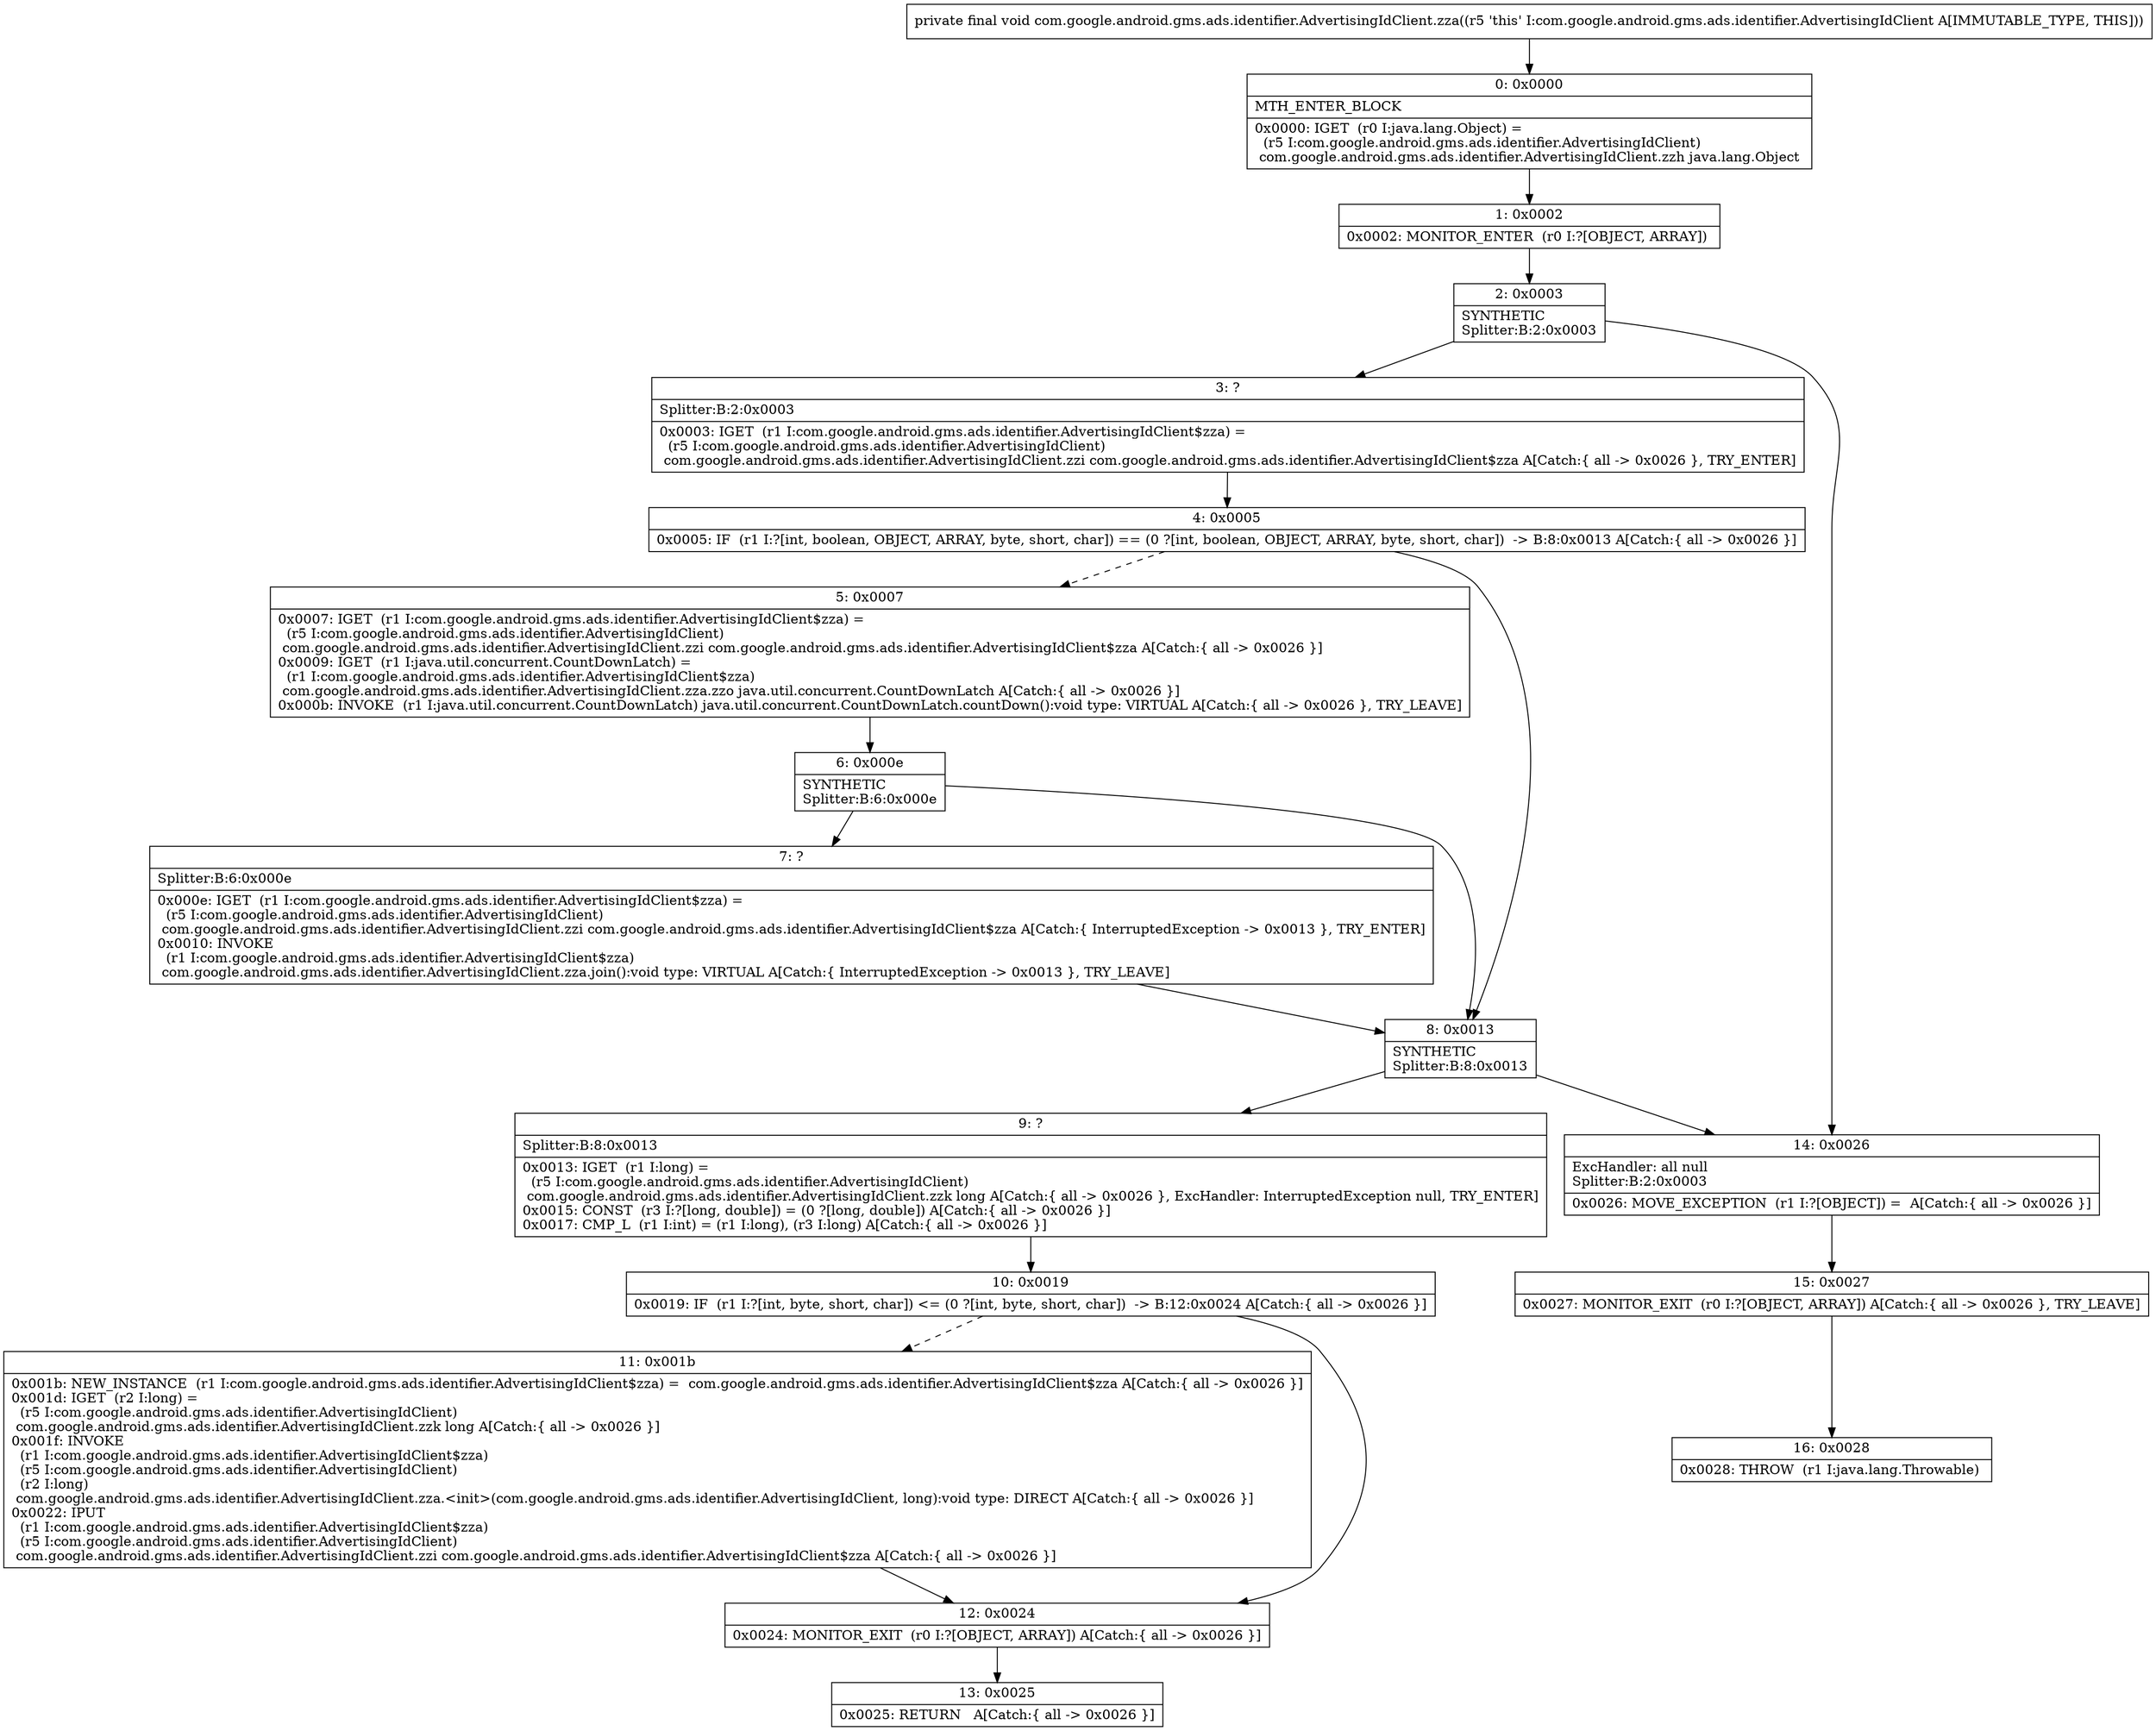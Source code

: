 digraph "CFG forcom.google.android.gms.ads.identifier.AdvertisingIdClient.zza()V" {
Node_0 [shape=record,label="{0\:\ 0x0000|MTH_ENTER_BLOCK\l|0x0000: IGET  (r0 I:java.lang.Object) = \l  (r5 I:com.google.android.gms.ads.identifier.AdvertisingIdClient)\l com.google.android.gms.ads.identifier.AdvertisingIdClient.zzh java.lang.Object \l}"];
Node_1 [shape=record,label="{1\:\ 0x0002|0x0002: MONITOR_ENTER  (r0 I:?[OBJECT, ARRAY]) \l}"];
Node_2 [shape=record,label="{2\:\ 0x0003|SYNTHETIC\lSplitter:B:2:0x0003\l}"];
Node_3 [shape=record,label="{3\:\ ?|Splitter:B:2:0x0003\l|0x0003: IGET  (r1 I:com.google.android.gms.ads.identifier.AdvertisingIdClient$zza) = \l  (r5 I:com.google.android.gms.ads.identifier.AdvertisingIdClient)\l com.google.android.gms.ads.identifier.AdvertisingIdClient.zzi com.google.android.gms.ads.identifier.AdvertisingIdClient$zza A[Catch:\{ all \-\> 0x0026 \}, TRY_ENTER]\l}"];
Node_4 [shape=record,label="{4\:\ 0x0005|0x0005: IF  (r1 I:?[int, boolean, OBJECT, ARRAY, byte, short, char]) == (0 ?[int, boolean, OBJECT, ARRAY, byte, short, char])  \-\> B:8:0x0013 A[Catch:\{ all \-\> 0x0026 \}]\l}"];
Node_5 [shape=record,label="{5\:\ 0x0007|0x0007: IGET  (r1 I:com.google.android.gms.ads.identifier.AdvertisingIdClient$zza) = \l  (r5 I:com.google.android.gms.ads.identifier.AdvertisingIdClient)\l com.google.android.gms.ads.identifier.AdvertisingIdClient.zzi com.google.android.gms.ads.identifier.AdvertisingIdClient$zza A[Catch:\{ all \-\> 0x0026 \}]\l0x0009: IGET  (r1 I:java.util.concurrent.CountDownLatch) = \l  (r1 I:com.google.android.gms.ads.identifier.AdvertisingIdClient$zza)\l com.google.android.gms.ads.identifier.AdvertisingIdClient.zza.zzo java.util.concurrent.CountDownLatch A[Catch:\{ all \-\> 0x0026 \}]\l0x000b: INVOKE  (r1 I:java.util.concurrent.CountDownLatch) java.util.concurrent.CountDownLatch.countDown():void type: VIRTUAL A[Catch:\{ all \-\> 0x0026 \}, TRY_LEAVE]\l}"];
Node_6 [shape=record,label="{6\:\ 0x000e|SYNTHETIC\lSplitter:B:6:0x000e\l}"];
Node_7 [shape=record,label="{7\:\ ?|Splitter:B:6:0x000e\l|0x000e: IGET  (r1 I:com.google.android.gms.ads.identifier.AdvertisingIdClient$zza) = \l  (r5 I:com.google.android.gms.ads.identifier.AdvertisingIdClient)\l com.google.android.gms.ads.identifier.AdvertisingIdClient.zzi com.google.android.gms.ads.identifier.AdvertisingIdClient$zza A[Catch:\{ InterruptedException \-\> 0x0013 \}, TRY_ENTER]\l0x0010: INVOKE  \l  (r1 I:com.google.android.gms.ads.identifier.AdvertisingIdClient$zza)\l com.google.android.gms.ads.identifier.AdvertisingIdClient.zza.join():void type: VIRTUAL A[Catch:\{ InterruptedException \-\> 0x0013 \}, TRY_LEAVE]\l}"];
Node_8 [shape=record,label="{8\:\ 0x0013|SYNTHETIC\lSplitter:B:8:0x0013\l}"];
Node_9 [shape=record,label="{9\:\ ?|Splitter:B:8:0x0013\l|0x0013: IGET  (r1 I:long) = \l  (r5 I:com.google.android.gms.ads.identifier.AdvertisingIdClient)\l com.google.android.gms.ads.identifier.AdvertisingIdClient.zzk long A[Catch:\{ all \-\> 0x0026 \}, ExcHandler: InterruptedException null, TRY_ENTER]\l0x0015: CONST  (r3 I:?[long, double]) = (0 ?[long, double]) A[Catch:\{ all \-\> 0x0026 \}]\l0x0017: CMP_L  (r1 I:int) = (r1 I:long), (r3 I:long) A[Catch:\{ all \-\> 0x0026 \}]\l}"];
Node_10 [shape=record,label="{10\:\ 0x0019|0x0019: IF  (r1 I:?[int, byte, short, char]) \<= (0 ?[int, byte, short, char])  \-\> B:12:0x0024 A[Catch:\{ all \-\> 0x0026 \}]\l}"];
Node_11 [shape=record,label="{11\:\ 0x001b|0x001b: NEW_INSTANCE  (r1 I:com.google.android.gms.ads.identifier.AdvertisingIdClient$zza) =  com.google.android.gms.ads.identifier.AdvertisingIdClient$zza A[Catch:\{ all \-\> 0x0026 \}]\l0x001d: IGET  (r2 I:long) = \l  (r5 I:com.google.android.gms.ads.identifier.AdvertisingIdClient)\l com.google.android.gms.ads.identifier.AdvertisingIdClient.zzk long A[Catch:\{ all \-\> 0x0026 \}]\l0x001f: INVOKE  \l  (r1 I:com.google.android.gms.ads.identifier.AdvertisingIdClient$zza)\l  (r5 I:com.google.android.gms.ads.identifier.AdvertisingIdClient)\l  (r2 I:long)\l com.google.android.gms.ads.identifier.AdvertisingIdClient.zza.\<init\>(com.google.android.gms.ads.identifier.AdvertisingIdClient, long):void type: DIRECT A[Catch:\{ all \-\> 0x0026 \}]\l0x0022: IPUT  \l  (r1 I:com.google.android.gms.ads.identifier.AdvertisingIdClient$zza)\l  (r5 I:com.google.android.gms.ads.identifier.AdvertisingIdClient)\l com.google.android.gms.ads.identifier.AdvertisingIdClient.zzi com.google.android.gms.ads.identifier.AdvertisingIdClient$zza A[Catch:\{ all \-\> 0x0026 \}]\l}"];
Node_12 [shape=record,label="{12\:\ 0x0024|0x0024: MONITOR_EXIT  (r0 I:?[OBJECT, ARRAY]) A[Catch:\{ all \-\> 0x0026 \}]\l}"];
Node_13 [shape=record,label="{13\:\ 0x0025|0x0025: RETURN   A[Catch:\{ all \-\> 0x0026 \}]\l}"];
Node_14 [shape=record,label="{14\:\ 0x0026|ExcHandler: all null\lSplitter:B:2:0x0003\l|0x0026: MOVE_EXCEPTION  (r1 I:?[OBJECT]) =  A[Catch:\{ all \-\> 0x0026 \}]\l}"];
Node_15 [shape=record,label="{15\:\ 0x0027|0x0027: MONITOR_EXIT  (r0 I:?[OBJECT, ARRAY]) A[Catch:\{ all \-\> 0x0026 \}, TRY_LEAVE]\l}"];
Node_16 [shape=record,label="{16\:\ 0x0028|0x0028: THROW  (r1 I:java.lang.Throwable) \l}"];
MethodNode[shape=record,label="{private final void com.google.android.gms.ads.identifier.AdvertisingIdClient.zza((r5 'this' I:com.google.android.gms.ads.identifier.AdvertisingIdClient A[IMMUTABLE_TYPE, THIS])) }"];
MethodNode -> Node_0;
Node_0 -> Node_1;
Node_1 -> Node_2;
Node_2 -> Node_3;
Node_2 -> Node_14;
Node_3 -> Node_4;
Node_4 -> Node_5[style=dashed];
Node_4 -> Node_8;
Node_5 -> Node_6;
Node_6 -> Node_7;
Node_6 -> Node_8;
Node_7 -> Node_8;
Node_8 -> Node_9;
Node_8 -> Node_14;
Node_9 -> Node_10;
Node_10 -> Node_11[style=dashed];
Node_10 -> Node_12;
Node_11 -> Node_12;
Node_12 -> Node_13;
Node_14 -> Node_15;
Node_15 -> Node_16;
}

